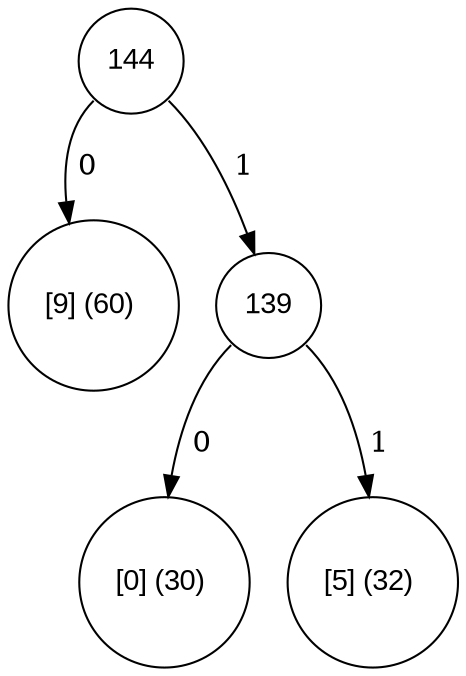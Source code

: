 digraph tree {
	node [fontname="Arial", shape="circle", width=0.5]; 

144:sw -> 57 [label = " 0"]; 
57 [label = "[9] (60) "]; 
144:se -> 139 [label = " 1"]; 
139 [label = "139"]; 
139:sw -> 48 [label = " 0"]; 
48 [label = "[0] (30) "]; 
139:se -> 53 [label = " 1"]; 
53 [label = "[5] (32) "]; 
}
